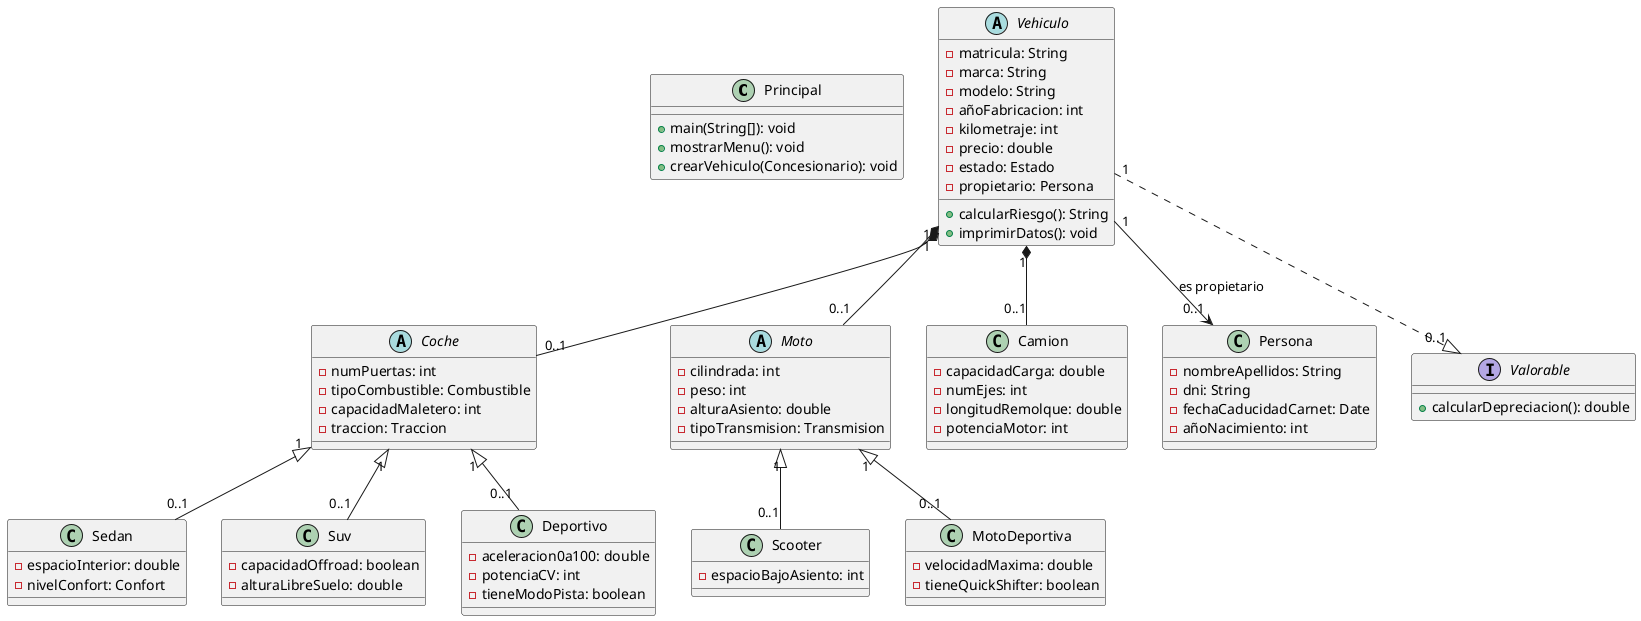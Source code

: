 @startuml


class Principal {
  + main(String[]): void
  + mostrarMenu(): void
  + crearVehiculo(Concesionario): void
  }

abstract class Vehiculo {
    - matricula: String
    - marca: String
    - modelo: String
    - añoFabricacion: int
    - kilometraje: int
    - precio: double
    - estado: Estado
    - propietario: Persona

    + calcularRiesgo(): String
    + imprimirDatos(): void
}

abstract class Coche {
    - numPuertas: int
    - tipoCombustible: Combustible
    - capacidadMaletero: int
    - traccion: Traccion
}

class Sedan {
    - espacioInterior: double
    - nivelConfort: Confort
}

class Suv {
    - capacidadOffroad: boolean
    - alturaLibreSuelo: double
}

class Deportivo {
    - aceleracion0a100: double
    - potenciaCV: int
    - tieneModoPista: boolean
}

abstract class Moto {
    - cilindrada: int
    - peso: int
    - alturaAsiento: double
    - tipoTransmision: Transmision
}

class Scooter {
    - espacioBajoAsiento: int
}

class MotoDeportiva {
    - velocidadMaxima: double
    - tieneQuickShifter: boolean
}

class Camion {
    - capacidadCarga: double
    - numEjes: int
    - longitudRemolque: double
    - potenciaMotor: int
}

class Persona {
    - nombreApellidos: String
    - dni: String
    - fechaCaducidadCarnet: Date
    - añoNacimiento: int
}

interface Valorable {
    + calcularDepreciacion(): double
}


Vehiculo "1" *-- "0..1" Coche
Vehiculo "1" *-- "0..1" Moto
Vehiculo "1" *-- "0..1" Camion




Vehiculo "1" --> "0..1" Persona : es propietario
Vehiculo "1" ..|> "0..1" Valorable

Coche "1" <|-- "0..1" Sedan
Coche "1" <|-- "0..1" Suv
Coche "1" <|-- "0..1" Deportivo

Moto "1" <|-- "0..1" Scooter
Moto "1" <|-- "0..1" MotoDeportiva

@enduml
